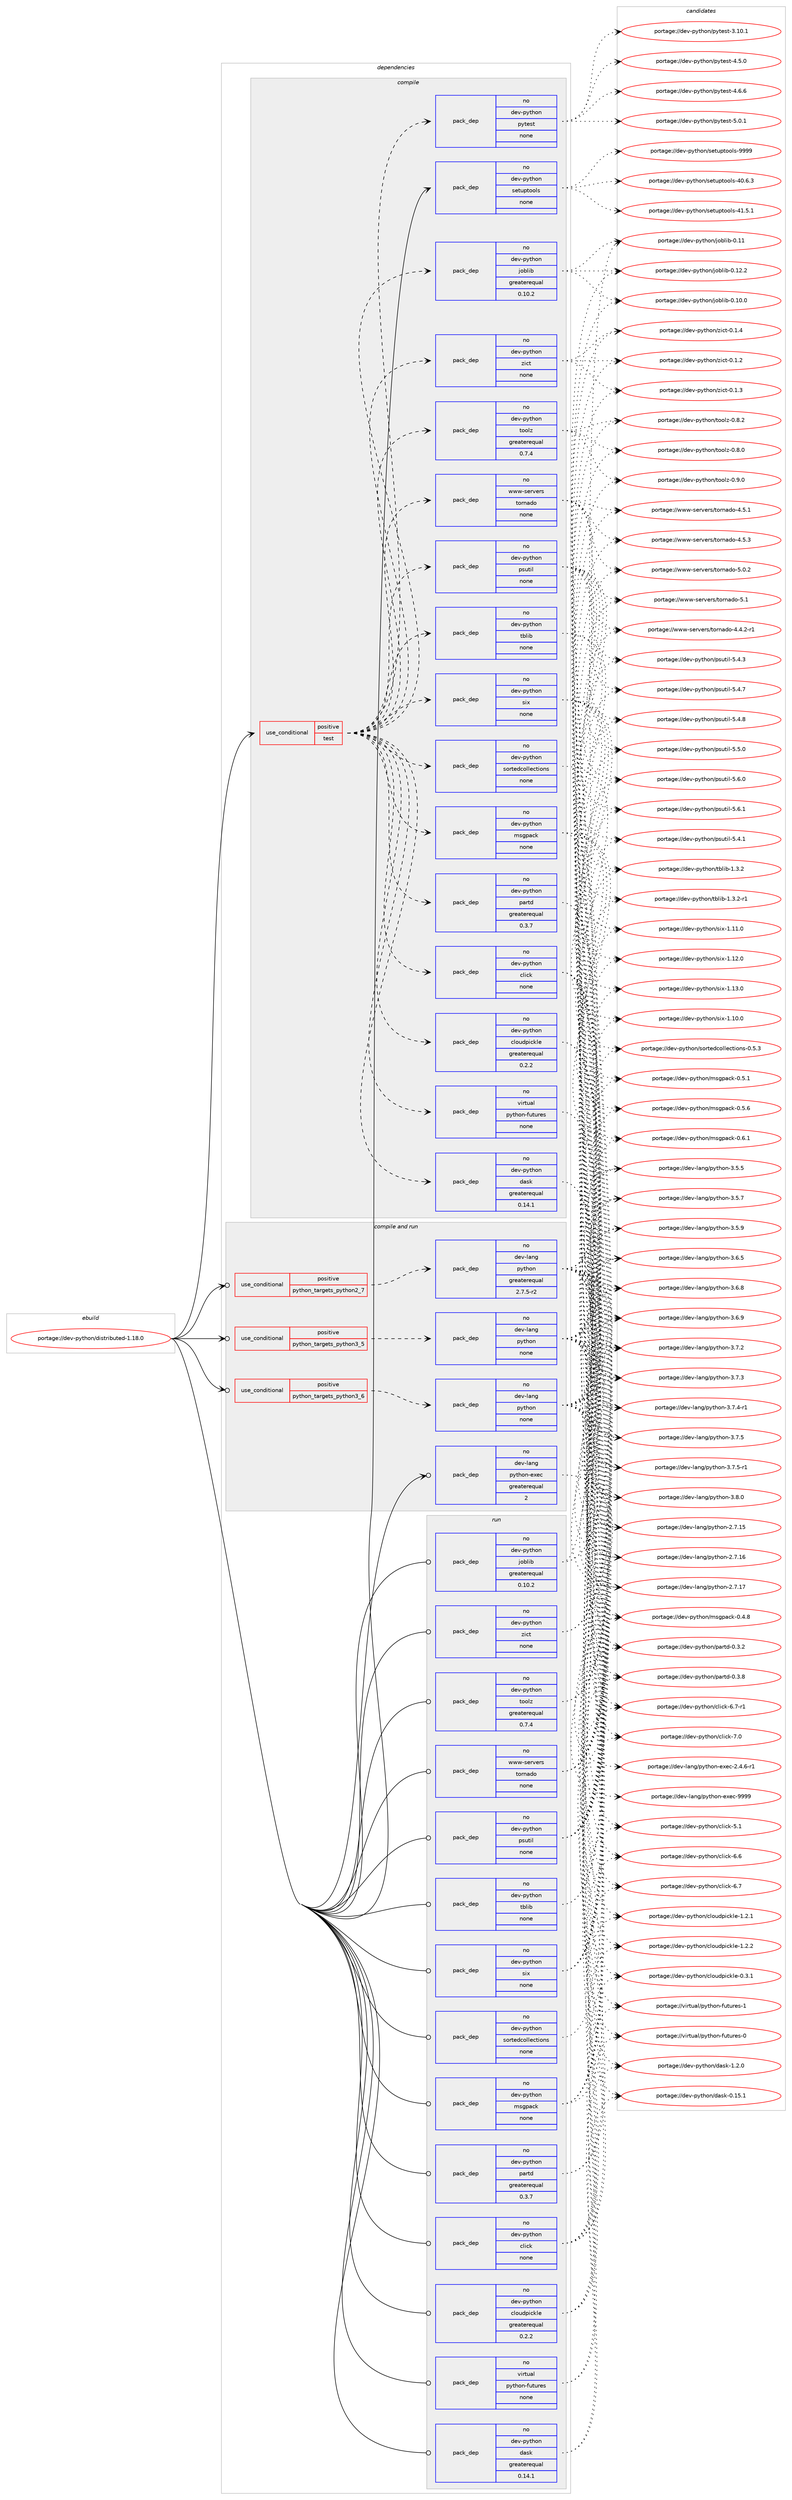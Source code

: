 digraph prolog {

# *************
# Graph options
# *************

newrank=true;
concentrate=true;
compound=true;
graph [rankdir=LR,fontname=Helvetica,fontsize=10,ranksep=1.5];#, ranksep=2.5, nodesep=0.2];
edge  [arrowhead=vee];
node  [fontname=Helvetica,fontsize=10];

# **********
# The ebuild
# **********

subgraph cluster_leftcol {
color=gray;
rank=same;
label=<<i>ebuild</i>>;
id [label="portage://dev-python/distributed-1.18.0", color=red, width=4, href="../dev-python/distributed-1.18.0.svg"];
}

# ****************
# The dependencies
# ****************

subgraph cluster_midcol {
color=gray;
label=<<i>dependencies</i>>;
subgraph cluster_compile {
fillcolor="#eeeeee";
style=filled;
label=<<i>compile</i>>;
subgraph cond27649 {
dependency136290 [label=<<TABLE BORDER="0" CELLBORDER="1" CELLSPACING="0" CELLPADDING="4"><TR><TD ROWSPAN="3" CELLPADDING="10">use_conditional</TD></TR><TR><TD>positive</TD></TR><TR><TD>test</TD></TR></TABLE>>, shape=none, color=red];
subgraph pack105326 {
dependency136291 [label=<<TABLE BORDER="0" CELLBORDER="1" CELLSPACING="0" CELLPADDING="4" WIDTH="220"><TR><TD ROWSPAN="6" CELLPADDING="30">pack_dep</TD></TR><TR><TD WIDTH="110">no</TD></TR><TR><TD>dev-python</TD></TR><TR><TD>click</TD></TR><TR><TD>none</TD></TR><TR><TD></TD></TR></TABLE>>, shape=none, color=blue];
}
dependency136290:e -> dependency136291:w [weight=20,style="dashed",arrowhead="vee"];
subgraph pack105327 {
dependency136292 [label=<<TABLE BORDER="0" CELLBORDER="1" CELLSPACING="0" CELLPADDING="4" WIDTH="220"><TR><TD ROWSPAN="6" CELLPADDING="30">pack_dep</TD></TR><TR><TD WIDTH="110">no</TD></TR><TR><TD>dev-python</TD></TR><TR><TD>cloudpickle</TD></TR><TR><TD>greaterequal</TD></TR><TR><TD>0.2.2</TD></TR></TABLE>>, shape=none, color=blue];
}
dependency136290:e -> dependency136292:w [weight=20,style="dashed",arrowhead="vee"];
subgraph pack105328 {
dependency136293 [label=<<TABLE BORDER="0" CELLBORDER="1" CELLSPACING="0" CELLPADDING="4" WIDTH="220"><TR><TD ROWSPAN="6" CELLPADDING="30">pack_dep</TD></TR><TR><TD WIDTH="110">no</TD></TR><TR><TD>dev-python</TD></TR><TR><TD>dask</TD></TR><TR><TD>greaterequal</TD></TR><TR><TD>0.14.1</TD></TR></TABLE>>, shape=none, color=blue];
}
dependency136290:e -> dependency136293:w [weight=20,style="dashed",arrowhead="vee"];
subgraph pack105329 {
dependency136294 [label=<<TABLE BORDER="0" CELLBORDER="1" CELLSPACING="0" CELLPADDING="4" WIDTH="220"><TR><TD ROWSPAN="6" CELLPADDING="30">pack_dep</TD></TR><TR><TD WIDTH="110">no</TD></TR><TR><TD>dev-python</TD></TR><TR><TD>joblib</TD></TR><TR><TD>greaterequal</TD></TR><TR><TD>0.10.2</TD></TR></TABLE>>, shape=none, color=blue];
}
dependency136290:e -> dependency136294:w [weight=20,style="dashed",arrowhead="vee"];
subgraph pack105330 {
dependency136295 [label=<<TABLE BORDER="0" CELLBORDER="1" CELLSPACING="0" CELLPADDING="4" WIDTH="220"><TR><TD ROWSPAN="6" CELLPADDING="30">pack_dep</TD></TR><TR><TD WIDTH="110">no</TD></TR><TR><TD>dev-python</TD></TR><TR><TD>msgpack</TD></TR><TR><TD>none</TD></TR><TR><TD></TD></TR></TABLE>>, shape=none, color=blue];
}
dependency136290:e -> dependency136295:w [weight=20,style="dashed",arrowhead="vee"];
subgraph pack105331 {
dependency136296 [label=<<TABLE BORDER="0" CELLBORDER="1" CELLSPACING="0" CELLPADDING="4" WIDTH="220"><TR><TD ROWSPAN="6" CELLPADDING="30">pack_dep</TD></TR><TR><TD WIDTH="110">no</TD></TR><TR><TD>dev-python</TD></TR><TR><TD>partd</TD></TR><TR><TD>greaterequal</TD></TR><TR><TD>0.3.7</TD></TR></TABLE>>, shape=none, color=blue];
}
dependency136290:e -> dependency136296:w [weight=20,style="dashed",arrowhead="vee"];
subgraph pack105332 {
dependency136297 [label=<<TABLE BORDER="0" CELLBORDER="1" CELLSPACING="0" CELLPADDING="4" WIDTH="220"><TR><TD ROWSPAN="6" CELLPADDING="30">pack_dep</TD></TR><TR><TD WIDTH="110">no</TD></TR><TR><TD>dev-python</TD></TR><TR><TD>psutil</TD></TR><TR><TD>none</TD></TR><TR><TD></TD></TR></TABLE>>, shape=none, color=blue];
}
dependency136290:e -> dependency136297:w [weight=20,style="dashed",arrowhead="vee"];
subgraph pack105333 {
dependency136298 [label=<<TABLE BORDER="0" CELLBORDER="1" CELLSPACING="0" CELLPADDING="4" WIDTH="220"><TR><TD ROWSPAN="6" CELLPADDING="30">pack_dep</TD></TR><TR><TD WIDTH="110">no</TD></TR><TR><TD>dev-python</TD></TR><TR><TD>six</TD></TR><TR><TD>none</TD></TR><TR><TD></TD></TR></TABLE>>, shape=none, color=blue];
}
dependency136290:e -> dependency136298:w [weight=20,style="dashed",arrowhead="vee"];
subgraph pack105334 {
dependency136299 [label=<<TABLE BORDER="0" CELLBORDER="1" CELLSPACING="0" CELLPADDING="4" WIDTH="220"><TR><TD ROWSPAN="6" CELLPADDING="30">pack_dep</TD></TR><TR><TD WIDTH="110">no</TD></TR><TR><TD>dev-python</TD></TR><TR><TD>sortedcollections</TD></TR><TR><TD>none</TD></TR><TR><TD></TD></TR></TABLE>>, shape=none, color=blue];
}
dependency136290:e -> dependency136299:w [weight=20,style="dashed",arrowhead="vee"];
subgraph pack105335 {
dependency136300 [label=<<TABLE BORDER="0" CELLBORDER="1" CELLSPACING="0" CELLPADDING="4" WIDTH="220"><TR><TD ROWSPAN="6" CELLPADDING="30">pack_dep</TD></TR><TR><TD WIDTH="110">no</TD></TR><TR><TD>dev-python</TD></TR><TR><TD>tblib</TD></TR><TR><TD>none</TD></TR><TR><TD></TD></TR></TABLE>>, shape=none, color=blue];
}
dependency136290:e -> dependency136300:w [weight=20,style="dashed",arrowhead="vee"];
subgraph pack105336 {
dependency136301 [label=<<TABLE BORDER="0" CELLBORDER="1" CELLSPACING="0" CELLPADDING="4" WIDTH="220"><TR><TD ROWSPAN="6" CELLPADDING="30">pack_dep</TD></TR><TR><TD WIDTH="110">no</TD></TR><TR><TD>dev-python</TD></TR><TR><TD>toolz</TD></TR><TR><TD>greaterequal</TD></TR><TR><TD>0.7.4</TD></TR></TABLE>>, shape=none, color=blue];
}
dependency136290:e -> dependency136301:w [weight=20,style="dashed",arrowhead="vee"];
subgraph pack105337 {
dependency136302 [label=<<TABLE BORDER="0" CELLBORDER="1" CELLSPACING="0" CELLPADDING="4" WIDTH="220"><TR><TD ROWSPAN="6" CELLPADDING="30">pack_dep</TD></TR><TR><TD WIDTH="110">no</TD></TR><TR><TD>dev-python</TD></TR><TR><TD>zict</TD></TR><TR><TD>none</TD></TR><TR><TD></TD></TR></TABLE>>, shape=none, color=blue];
}
dependency136290:e -> dependency136302:w [weight=20,style="dashed",arrowhead="vee"];
subgraph pack105338 {
dependency136303 [label=<<TABLE BORDER="0" CELLBORDER="1" CELLSPACING="0" CELLPADDING="4" WIDTH="220"><TR><TD ROWSPAN="6" CELLPADDING="30">pack_dep</TD></TR><TR><TD WIDTH="110">no</TD></TR><TR><TD>www-servers</TD></TR><TR><TD>tornado</TD></TR><TR><TD>none</TD></TR><TR><TD></TD></TR></TABLE>>, shape=none, color=blue];
}
dependency136290:e -> dependency136303:w [weight=20,style="dashed",arrowhead="vee"];
subgraph pack105339 {
dependency136304 [label=<<TABLE BORDER="0" CELLBORDER="1" CELLSPACING="0" CELLPADDING="4" WIDTH="220"><TR><TD ROWSPAN="6" CELLPADDING="30">pack_dep</TD></TR><TR><TD WIDTH="110">no</TD></TR><TR><TD>virtual</TD></TR><TR><TD>python-futures</TD></TR><TR><TD>none</TD></TR><TR><TD></TD></TR></TABLE>>, shape=none, color=blue];
}
dependency136290:e -> dependency136304:w [weight=20,style="dashed",arrowhead="vee"];
subgraph pack105340 {
dependency136305 [label=<<TABLE BORDER="0" CELLBORDER="1" CELLSPACING="0" CELLPADDING="4" WIDTH="220"><TR><TD ROWSPAN="6" CELLPADDING="30">pack_dep</TD></TR><TR><TD WIDTH="110">no</TD></TR><TR><TD>dev-python</TD></TR><TR><TD>pytest</TD></TR><TR><TD>none</TD></TR><TR><TD></TD></TR></TABLE>>, shape=none, color=blue];
}
dependency136290:e -> dependency136305:w [weight=20,style="dashed",arrowhead="vee"];
}
id:e -> dependency136290:w [weight=20,style="solid",arrowhead="vee"];
subgraph pack105341 {
dependency136306 [label=<<TABLE BORDER="0" CELLBORDER="1" CELLSPACING="0" CELLPADDING="4" WIDTH="220"><TR><TD ROWSPAN="6" CELLPADDING="30">pack_dep</TD></TR><TR><TD WIDTH="110">no</TD></TR><TR><TD>dev-python</TD></TR><TR><TD>setuptools</TD></TR><TR><TD>none</TD></TR><TR><TD></TD></TR></TABLE>>, shape=none, color=blue];
}
id:e -> dependency136306:w [weight=20,style="solid",arrowhead="vee"];
}
subgraph cluster_compileandrun {
fillcolor="#eeeeee";
style=filled;
label=<<i>compile and run</i>>;
subgraph cond27650 {
dependency136307 [label=<<TABLE BORDER="0" CELLBORDER="1" CELLSPACING="0" CELLPADDING="4"><TR><TD ROWSPAN="3" CELLPADDING="10">use_conditional</TD></TR><TR><TD>positive</TD></TR><TR><TD>python_targets_python2_7</TD></TR></TABLE>>, shape=none, color=red];
subgraph pack105342 {
dependency136308 [label=<<TABLE BORDER="0" CELLBORDER="1" CELLSPACING="0" CELLPADDING="4" WIDTH="220"><TR><TD ROWSPAN="6" CELLPADDING="30">pack_dep</TD></TR><TR><TD WIDTH="110">no</TD></TR><TR><TD>dev-lang</TD></TR><TR><TD>python</TD></TR><TR><TD>greaterequal</TD></TR><TR><TD>2.7.5-r2</TD></TR></TABLE>>, shape=none, color=blue];
}
dependency136307:e -> dependency136308:w [weight=20,style="dashed",arrowhead="vee"];
}
id:e -> dependency136307:w [weight=20,style="solid",arrowhead="odotvee"];
subgraph cond27651 {
dependency136309 [label=<<TABLE BORDER="0" CELLBORDER="1" CELLSPACING="0" CELLPADDING="4"><TR><TD ROWSPAN="3" CELLPADDING="10">use_conditional</TD></TR><TR><TD>positive</TD></TR><TR><TD>python_targets_python3_5</TD></TR></TABLE>>, shape=none, color=red];
subgraph pack105343 {
dependency136310 [label=<<TABLE BORDER="0" CELLBORDER="1" CELLSPACING="0" CELLPADDING="4" WIDTH="220"><TR><TD ROWSPAN="6" CELLPADDING="30">pack_dep</TD></TR><TR><TD WIDTH="110">no</TD></TR><TR><TD>dev-lang</TD></TR><TR><TD>python</TD></TR><TR><TD>none</TD></TR><TR><TD></TD></TR></TABLE>>, shape=none, color=blue];
}
dependency136309:e -> dependency136310:w [weight=20,style="dashed",arrowhead="vee"];
}
id:e -> dependency136309:w [weight=20,style="solid",arrowhead="odotvee"];
subgraph cond27652 {
dependency136311 [label=<<TABLE BORDER="0" CELLBORDER="1" CELLSPACING="0" CELLPADDING="4"><TR><TD ROWSPAN="3" CELLPADDING="10">use_conditional</TD></TR><TR><TD>positive</TD></TR><TR><TD>python_targets_python3_6</TD></TR></TABLE>>, shape=none, color=red];
subgraph pack105344 {
dependency136312 [label=<<TABLE BORDER="0" CELLBORDER="1" CELLSPACING="0" CELLPADDING="4" WIDTH="220"><TR><TD ROWSPAN="6" CELLPADDING="30">pack_dep</TD></TR><TR><TD WIDTH="110">no</TD></TR><TR><TD>dev-lang</TD></TR><TR><TD>python</TD></TR><TR><TD>none</TD></TR><TR><TD></TD></TR></TABLE>>, shape=none, color=blue];
}
dependency136311:e -> dependency136312:w [weight=20,style="dashed",arrowhead="vee"];
}
id:e -> dependency136311:w [weight=20,style="solid",arrowhead="odotvee"];
subgraph pack105345 {
dependency136313 [label=<<TABLE BORDER="0" CELLBORDER="1" CELLSPACING="0" CELLPADDING="4" WIDTH="220"><TR><TD ROWSPAN="6" CELLPADDING="30">pack_dep</TD></TR><TR><TD WIDTH="110">no</TD></TR><TR><TD>dev-lang</TD></TR><TR><TD>python-exec</TD></TR><TR><TD>greaterequal</TD></TR><TR><TD>2</TD></TR></TABLE>>, shape=none, color=blue];
}
id:e -> dependency136313:w [weight=20,style="solid",arrowhead="odotvee"];
}
subgraph cluster_run {
fillcolor="#eeeeee";
style=filled;
label=<<i>run</i>>;
subgraph pack105346 {
dependency136314 [label=<<TABLE BORDER="0" CELLBORDER="1" CELLSPACING="0" CELLPADDING="4" WIDTH="220"><TR><TD ROWSPAN="6" CELLPADDING="30">pack_dep</TD></TR><TR><TD WIDTH="110">no</TD></TR><TR><TD>dev-python</TD></TR><TR><TD>click</TD></TR><TR><TD>none</TD></TR><TR><TD></TD></TR></TABLE>>, shape=none, color=blue];
}
id:e -> dependency136314:w [weight=20,style="solid",arrowhead="odot"];
subgraph pack105347 {
dependency136315 [label=<<TABLE BORDER="0" CELLBORDER="1" CELLSPACING="0" CELLPADDING="4" WIDTH="220"><TR><TD ROWSPAN="6" CELLPADDING="30">pack_dep</TD></TR><TR><TD WIDTH="110">no</TD></TR><TR><TD>dev-python</TD></TR><TR><TD>cloudpickle</TD></TR><TR><TD>greaterequal</TD></TR><TR><TD>0.2.2</TD></TR></TABLE>>, shape=none, color=blue];
}
id:e -> dependency136315:w [weight=20,style="solid",arrowhead="odot"];
subgraph pack105348 {
dependency136316 [label=<<TABLE BORDER="0" CELLBORDER="1" CELLSPACING="0" CELLPADDING="4" WIDTH="220"><TR><TD ROWSPAN="6" CELLPADDING="30">pack_dep</TD></TR><TR><TD WIDTH="110">no</TD></TR><TR><TD>dev-python</TD></TR><TR><TD>dask</TD></TR><TR><TD>greaterequal</TD></TR><TR><TD>0.14.1</TD></TR></TABLE>>, shape=none, color=blue];
}
id:e -> dependency136316:w [weight=20,style="solid",arrowhead="odot"];
subgraph pack105349 {
dependency136317 [label=<<TABLE BORDER="0" CELLBORDER="1" CELLSPACING="0" CELLPADDING="4" WIDTH="220"><TR><TD ROWSPAN="6" CELLPADDING="30">pack_dep</TD></TR><TR><TD WIDTH="110">no</TD></TR><TR><TD>dev-python</TD></TR><TR><TD>joblib</TD></TR><TR><TD>greaterequal</TD></TR><TR><TD>0.10.2</TD></TR></TABLE>>, shape=none, color=blue];
}
id:e -> dependency136317:w [weight=20,style="solid",arrowhead="odot"];
subgraph pack105350 {
dependency136318 [label=<<TABLE BORDER="0" CELLBORDER="1" CELLSPACING="0" CELLPADDING="4" WIDTH="220"><TR><TD ROWSPAN="6" CELLPADDING="30">pack_dep</TD></TR><TR><TD WIDTH="110">no</TD></TR><TR><TD>dev-python</TD></TR><TR><TD>msgpack</TD></TR><TR><TD>none</TD></TR><TR><TD></TD></TR></TABLE>>, shape=none, color=blue];
}
id:e -> dependency136318:w [weight=20,style="solid",arrowhead="odot"];
subgraph pack105351 {
dependency136319 [label=<<TABLE BORDER="0" CELLBORDER="1" CELLSPACING="0" CELLPADDING="4" WIDTH="220"><TR><TD ROWSPAN="6" CELLPADDING="30">pack_dep</TD></TR><TR><TD WIDTH="110">no</TD></TR><TR><TD>dev-python</TD></TR><TR><TD>partd</TD></TR><TR><TD>greaterequal</TD></TR><TR><TD>0.3.7</TD></TR></TABLE>>, shape=none, color=blue];
}
id:e -> dependency136319:w [weight=20,style="solid",arrowhead="odot"];
subgraph pack105352 {
dependency136320 [label=<<TABLE BORDER="0" CELLBORDER="1" CELLSPACING="0" CELLPADDING="4" WIDTH="220"><TR><TD ROWSPAN="6" CELLPADDING="30">pack_dep</TD></TR><TR><TD WIDTH="110">no</TD></TR><TR><TD>dev-python</TD></TR><TR><TD>psutil</TD></TR><TR><TD>none</TD></TR><TR><TD></TD></TR></TABLE>>, shape=none, color=blue];
}
id:e -> dependency136320:w [weight=20,style="solid",arrowhead="odot"];
subgraph pack105353 {
dependency136321 [label=<<TABLE BORDER="0" CELLBORDER="1" CELLSPACING="0" CELLPADDING="4" WIDTH="220"><TR><TD ROWSPAN="6" CELLPADDING="30">pack_dep</TD></TR><TR><TD WIDTH="110">no</TD></TR><TR><TD>dev-python</TD></TR><TR><TD>six</TD></TR><TR><TD>none</TD></TR><TR><TD></TD></TR></TABLE>>, shape=none, color=blue];
}
id:e -> dependency136321:w [weight=20,style="solid",arrowhead="odot"];
subgraph pack105354 {
dependency136322 [label=<<TABLE BORDER="0" CELLBORDER="1" CELLSPACING="0" CELLPADDING="4" WIDTH="220"><TR><TD ROWSPAN="6" CELLPADDING="30">pack_dep</TD></TR><TR><TD WIDTH="110">no</TD></TR><TR><TD>dev-python</TD></TR><TR><TD>sortedcollections</TD></TR><TR><TD>none</TD></TR><TR><TD></TD></TR></TABLE>>, shape=none, color=blue];
}
id:e -> dependency136322:w [weight=20,style="solid",arrowhead="odot"];
subgraph pack105355 {
dependency136323 [label=<<TABLE BORDER="0" CELLBORDER="1" CELLSPACING="0" CELLPADDING="4" WIDTH="220"><TR><TD ROWSPAN="6" CELLPADDING="30">pack_dep</TD></TR><TR><TD WIDTH="110">no</TD></TR><TR><TD>dev-python</TD></TR><TR><TD>tblib</TD></TR><TR><TD>none</TD></TR><TR><TD></TD></TR></TABLE>>, shape=none, color=blue];
}
id:e -> dependency136323:w [weight=20,style="solid",arrowhead="odot"];
subgraph pack105356 {
dependency136324 [label=<<TABLE BORDER="0" CELLBORDER="1" CELLSPACING="0" CELLPADDING="4" WIDTH="220"><TR><TD ROWSPAN="6" CELLPADDING="30">pack_dep</TD></TR><TR><TD WIDTH="110">no</TD></TR><TR><TD>dev-python</TD></TR><TR><TD>toolz</TD></TR><TR><TD>greaterequal</TD></TR><TR><TD>0.7.4</TD></TR></TABLE>>, shape=none, color=blue];
}
id:e -> dependency136324:w [weight=20,style="solid",arrowhead="odot"];
subgraph pack105357 {
dependency136325 [label=<<TABLE BORDER="0" CELLBORDER="1" CELLSPACING="0" CELLPADDING="4" WIDTH="220"><TR><TD ROWSPAN="6" CELLPADDING="30">pack_dep</TD></TR><TR><TD WIDTH="110">no</TD></TR><TR><TD>dev-python</TD></TR><TR><TD>zict</TD></TR><TR><TD>none</TD></TR><TR><TD></TD></TR></TABLE>>, shape=none, color=blue];
}
id:e -> dependency136325:w [weight=20,style="solid",arrowhead="odot"];
subgraph pack105358 {
dependency136326 [label=<<TABLE BORDER="0" CELLBORDER="1" CELLSPACING="0" CELLPADDING="4" WIDTH="220"><TR><TD ROWSPAN="6" CELLPADDING="30">pack_dep</TD></TR><TR><TD WIDTH="110">no</TD></TR><TR><TD>virtual</TD></TR><TR><TD>python-futures</TD></TR><TR><TD>none</TD></TR><TR><TD></TD></TR></TABLE>>, shape=none, color=blue];
}
id:e -> dependency136326:w [weight=20,style="solid",arrowhead="odot"];
subgraph pack105359 {
dependency136327 [label=<<TABLE BORDER="0" CELLBORDER="1" CELLSPACING="0" CELLPADDING="4" WIDTH="220"><TR><TD ROWSPAN="6" CELLPADDING="30">pack_dep</TD></TR><TR><TD WIDTH="110">no</TD></TR><TR><TD>www-servers</TD></TR><TR><TD>tornado</TD></TR><TR><TD>none</TD></TR><TR><TD></TD></TR></TABLE>>, shape=none, color=blue];
}
id:e -> dependency136327:w [weight=20,style="solid",arrowhead="odot"];
}
}

# **************
# The candidates
# **************

subgraph cluster_choices {
rank=same;
color=gray;
label=<<i>candidates</i>>;

subgraph choice105326 {
color=black;
nodesep=1;
choiceportage1001011184511212111610411111047991081059910745534649 [label="portage://dev-python/click-5.1", color=red, width=4,href="../dev-python/click-5.1.svg"];
choiceportage1001011184511212111610411111047991081059910745544654 [label="portage://dev-python/click-6.6", color=red, width=4,href="../dev-python/click-6.6.svg"];
choiceportage1001011184511212111610411111047991081059910745544655 [label="portage://dev-python/click-6.7", color=red, width=4,href="../dev-python/click-6.7.svg"];
choiceportage10010111845112121116104111110479910810599107455446554511449 [label="portage://dev-python/click-6.7-r1", color=red, width=4,href="../dev-python/click-6.7-r1.svg"];
choiceportage1001011184511212111610411111047991081059910745554648 [label="portage://dev-python/click-7.0", color=red, width=4,href="../dev-python/click-7.0.svg"];
dependency136291:e -> choiceportage1001011184511212111610411111047991081059910745534649:w [style=dotted,weight="100"];
dependency136291:e -> choiceportage1001011184511212111610411111047991081059910745544654:w [style=dotted,weight="100"];
dependency136291:e -> choiceportage1001011184511212111610411111047991081059910745544655:w [style=dotted,weight="100"];
dependency136291:e -> choiceportage10010111845112121116104111110479910810599107455446554511449:w [style=dotted,weight="100"];
dependency136291:e -> choiceportage1001011184511212111610411111047991081059910745554648:w [style=dotted,weight="100"];
}
subgraph choice105327 {
color=black;
nodesep=1;
choiceportage10010111845112121116104111110479910811111710011210599107108101454846514649 [label="portage://dev-python/cloudpickle-0.3.1", color=red, width=4,href="../dev-python/cloudpickle-0.3.1.svg"];
choiceportage10010111845112121116104111110479910811111710011210599107108101454946504649 [label="portage://dev-python/cloudpickle-1.2.1", color=red, width=4,href="../dev-python/cloudpickle-1.2.1.svg"];
choiceportage10010111845112121116104111110479910811111710011210599107108101454946504650 [label="portage://dev-python/cloudpickle-1.2.2", color=red, width=4,href="../dev-python/cloudpickle-1.2.2.svg"];
dependency136292:e -> choiceportage10010111845112121116104111110479910811111710011210599107108101454846514649:w [style=dotted,weight="100"];
dependency136292:e -> choiceportage10010111845112121116104111110479910811111710011210599107108101454946504649:w [style=dotted,weight="100"];
dependency136292:e -> choiceportage10010111845112121116104111110479910811111710011210599107108101454946504650:w [style=dotted,weight="100"];
}
subgraph choice105328 {
color=black;
nodesep=1;
choiceportage10010111845112121116104111110471009711510745484649534649 [label="portage://dev-python/dask-0.15.1", color=red, width=4,href="../dev-python/dask-0.15.1.svg"];
choiceportage100101118451121211161041111104710097115107454946504648 [label="portage://dev-python/dask-1.2.0", color=red, width=4,href="../dev-python/dask-1.2.0.svg"];
dependency136293:e -> choiceportage10010111845112121116104111110471009711510745484649534649:w [style=dotted,weight="100"];
dependency136293:e -> choiceportage100101118451121211161041111104710097115107454946504648:w [style=dotted,weight="100"];
}
subgraph choice105329 {
color=black;
nodesep=1;
choiceportage1001011184511212111610411111047106111981081059845484649484648 [label="portage://dev-python/joblib-0.10.0", color=red, width=4,href="../dev-python/joblib-0.10.0.svg"];
choiceportage100101118451121211161041111104710611198108105984548464949 [label="portage://dev-python/joblib-0.11", color=red, width=4,href="../dev-python/joblib-0.11.svg"];
choiceportage1001011184511212111610411111047106111981081059845484649504650 [label="portage://dev-python/joblib-0.12.2", color=red, width=4,href="../dev-python/joblib-0.12.2.svg"];
dependency136294:e -> choiceportage1001011184511212111610411111047106111981081059845484649484648:w [style=dotted,weight="100"];
dependency136294:e -> choiceportage100101118451121211161041111104710611198108105984548464949:w [style=dotted,weight="100"];
dependency136294:e -> choiceportage1001011184511212111610411111047106111981081059845484649504650:w [style=dotted,weight="100"];
}
subgraph choice105330 {
color=black;
nodesep=1;
choiceportage10010111845112121116104111110471091151031129799107454846524656 [label="portage://dev-python/msgpack-0.4.8", color=red, width=4,href="../dev-python/msgpack-0.4.8.svg"];
choiceportage10010111845112121116104111110471091151031129799107454846534649 [label="portage://dev-python/msgpack-0.5.1", color=red, width=4,href="../dev-python/msgpack-0.5.1.svg"];
choiceportage10010111845112121116104111110471091151031129799107454846534654 [label="portage://dev-python/msgpack-0.5.6", color=red, width=4,href="../dev-python/msgpack-0.5.6.svg"];
choiceportage10010111845112121116104111110471091151031129799107454846544649 [label="portage://dev-python/msgpack-0.6.1", color=red, width=4,href="../dev-python/msgpack-0.6.1.svg"];
dependency136295:e -> choiceportage10010111845112121116104111110471091151031129799107454846524656:w [style=dotted,weight="100"];
dependency136295:e -> choiceportage10010111845112121116104111110471091151031129799107454846534649:w [style=dotted,weight="100"];
dependency136295:e -> choiceportage10010111845112121116104111110471091151031129799107454846534654:w [style=dotted,weight="100"];
dependency136295:e -> choiceportage10010111845112121116104111110471091151031129799107454846544649:w [style=dotted,weight="100"];
}
subgraph choice105331 {
color=black;
nodesep=1;
choiceportage100101118451121211161041111104711297114116100454846514650 [label="portage://dev-python/partd-0.3.2", color=red, width=4,href="../dev-python/partd-0.3.2.svg"];
choiceportage100101118451121211161041111104711297114116100454846514656 [label="portage://dev-python/partd-0.3.8", color=red, width=4,href="../dev-python/partd-0.3.8.svg"];
dependency136296:e -> choiceportage100101118451121211161041111104711297114116100454846514650:w [style=dotted,weight="100"];
dependency136296:e -> choiceportage100101118451121211161041111104711297114116100454846514656:w [style=dotted,weight="100"];
}
subgraph choice105332 {
color=black;
nodesep=1;
choiceportage1001011184511212111610411111047112115117116105108455346524649 [label="portage://dev-python/psutil-5.4.1", color=red, width=4,href="../dev-python/psutil-5.4.1.svg"];
choiceportage1001011184511212111610411111047112115117116105108455346524651 [label="portage://dev-python/psutil-5.4.3", color=red, width=4,href="../dev-python/psutil-5.4.3.svg"];
choiceportage1001011184511212111610411111047112115117116105108455346524655 [label="portage://dev-python/psutil-5.4.7", color=red, width=4,href="../dev-python/psutil-5.4.7.svg"];
choiceportage1001011184511212111610411111047112115117116105108455346524656 [label="portage://dev-python/psutil-5.4.8", color=red, width=4,href="../dev-python/psutil-5.4.8.svg"];
choiceportage1001011184511212111610411111047112115117116105108455346534648 [label="portage://dev-python/psutil-5.5.0", color=red, width=4,href="../dev-python/psutil-5.5.0.svg"];
choiceportage1001011184511212111610411111047112115117116105108455346544648 [label="portage://dev-python/psutil-5.6.0", color=red, width=4,href="../dev-python/psutil-5.6.0.svg"];
choiceportage1001011184511212111610411111047112115117116105108455346544649 [label="portage://dev-python/psutil-5.6.1", color=red, width=4,href="../dev-python/psutil-5.6.1.svg"];
dependency136297:e -> choiceportage1001011184511212111610411111047112115117116105108455346524649:w [style=dotted,weight="100"];
dependency136297:e -> choiceportage1001011184511212111610411111047112115117116105108455346524651:w [style=dotted,weight="100"];
dependency136297:e -> choiceportage1001011184511212111610411111047112115117116105108455346524655:w [style=dotted,weight="100"];
dependency136297:e -> choiceportage1001011184511212111610411111047112115117116105108455346524656:w [style=dotted,weight="100"];
dependency136297:e -> choiceportage1001011184511212111610411111047112115117116105108455346534648:w [style=dotted,weight="100"];
dependency136297:e -> choiceportage1001011184511212111610411111047112115117116105108455346544648:w [style=dotted,weight="100"];
dependency136297:e -> choiceportage1001011184511212111610411111047112115117116105108455346544649:w [style=dotted,weight="100"];
}
subgraph choice105333 {
color=black;
nodesep=1;
choiceportage100101118451121211161041111104711510512045494649484648 [label="portage://dev-python/six-1.10.0", color=red, width=4,href="../dev-python/six-1.10.0.svg"];
choiceportage100101118451121211161041111104711510512045494649494648 [label="portage://dev-python/six-1.11.0", color=red, width=4,href="../dev-python/six-1.11.0.svg"];
choiceportage100101118451121211161041111104711510512045494649504648 [label="portage://dev-python/six-1.12.0", color=red, width=4,href="../dev-python/six-1.12.0.svg"];
choiceportage100101118451121211161041111104711510512045494649514648 [label="portage://dev-python/six-1.13.0", color=red, width=4,href="../dev-python/six-1.13.0.svg"];
dependency136298:e -> choiceportage100101118451121211161041111104711510512045494649484648:w [style=dotted,weight="100"];
dependency136298:e -> choiceportage100101118451121211161041111104711510512045494649494648:w [style=dotted,weight="100"];
dependency136298:e -> choiceportage100101118451121211161041111104711510512045494649504648:w [style=dotted,weight="100"];
dependency136298:e -> choiceportage100101118451121211161041111104711510512045494649514648:w [style=dotted,weight="100"];
}
subgraph choice105334 {
color=black;
nodesep=1;
choiceportage10010111845112121116104111110471151111141161011009911110810810199116105111110115454846534651 [label="portage://dev-python/sortedcollections-0.5.3", color=red, width=4,href="../dev-python/sortedcollections-0.5.3.svg"];
dependency136299:e -> choiceportage10010111845112121116104111110471151111141161011009911110810810199116105111110115454846534651:w [style=dotted,weight="100"];
}
subgraph choice105335 {
color=black;
nodesep=1;
choiceportage10010111845112121116104111110471169810810598454946514650 [label="portage://dev-python/tblib-1.3.2", color=red, width=4,href="../dev-python/tblib-1.3.2.svg"];
choiceportage100101118451121211161041111104711698108105984549465146504511449 [label="portage://dev-python/tblib-1.3.2-r1", color=red, width=4,href="../dev-python/tblib-1.3.2-r1.svg"];
dependency136300:e -> choiceportage10010111845112121116104111110471169810810598454946514650:w [style=dotted,weight="100"];
dependency136300:e -> choiceportage100101118451121211161041111104711698108105984549465146504511449:w [style=dotted,weight="100"];
}
subgraph choice105336 {
color=black;
nodesep=1;
choiceportage1001011184511212111610411111047116111111108122454846564648 [label="portage://dev-python/toolz-0.8.0", color=red, width=4,href="../dev-python/toolz-0.8.0.svg"];
choiceportage1001011184511212111610411111047116111111108122454846564650 [label="portage://dev-python/toolz-0.8.2", color=red, width=4,href="../dev-python/toolz-0.8.2.svg"];
choiceportage1001011184511212111610411111047116111111108122454846574648 [label="portage://dev-python/toolz-0.9.0", color=red, width=4,href="../dev-python/toolz-0.9.0.svg"];
dependency136301:e -> choiceportage1001011184511212111610411111047116111111108122454846564648:w [style=dotted,weight="100"];
dependency136301:e -> choiceportage1001011184511212111610411111047116111111108122454846564650:w [style=dotted,weight="100"];
dependency136301:e -> choiceportage1001011184511212111610411111047116111111108122454846574648:w [style=dotted,weight="100"];
}
subgraph choice105337 {
color=black;
nodesep=1;
choiceportage100101118451121211161041111104712210599116454846494650 [label="portage://dev-python/zict-0.1.2", color=red, width=4,href="../dev-python/zict-0.1.2.svg"];
choiceportage100101118451121211161041111104712210599116454846494651 [label="portage://dev-python/zict-0.1.3", color=red, width=4,href="../dev-python/zict-0.1.3.svg"];
choiceportage100101118451121211161041111104712210599116454846494652 [label="portage://dev-python/zict-0.1.4", color=red, width=4,href="../dev-python/zict-0.1.4.svg"];
dependency136302:e -> choiceportage100101118451121211161041111104712210599116454846494650:w [style=dotted,weight="100"];
dependency136302:e -> choiceportage100101118451121211161041111104712210599116454846494651:w [style=dotted,weight="100"];
dependency136302:e -> choiceportage100101118451121211161041111104712210599116454846494652:w [style=dotted,weight="100"];
}
subgraph choice105338 {
color=black;
nodesep=1;
choiceportage1191191194511510111411810111411547116111114110971001114552465246504511449 [label="portage://www-servers/tornado-4.4.2-r1", color=red, width=4,href="../www-servers/tornado-4.4.2-r1.svg"];
choiceportage119119119451151011141181011141154711611111411097100111455246534649 [label="portage://www-servers/tornado-4.5.1", color=red, width=4,href="../www-servers/tornado-4.5.1.svg"];
choiceportage119119119451151011141181011141154711611111411097100111455246534651 [label="portage://www-servers/tornado-4.5.3", color=red, width=4,href="../www-servers/tornado-4.5.3.svg"];
choiceportage119119119451151011141181011141154711611111411097100111455346484650 [label="portage://www-servers/tornado-5.0.2", color=red, width=4,href="../www-servers/tornado-5.0.2.svg"];
choiceportage11911911945115101114118101114115471161111141109710011145534649 [label="portage://www-servers/tornado-5.1", color=red, width=4,href="../www-servers/tornado-5.1.svg"];
dependency136303:e -> choiceportage1191191194511510111411810111411547116111114110971001114552465246504511449:w [style=dotted,weight="100"];
dependency136303:e -> choiceportage119119119451151011141181011141154711611111411097100111455246534649:w [style=dotted,weight="100"];
dependency136303:e -> choiceportage119119119451151011141181011141154711611111411097100111455246534651:w [style=dotted,weight="100"];
dependency136303:e -> choiceportage119119119451151011141181011141154711611111411097100111455346484650:w [style=dotted,weight="100"];
dependency136303:e -> choiceportage11911911945115101114118101114115471161111141109710011145534649:w [style=dotted,weight="100"];
}
subgraph choice105339 {
color=black;
nodesep=1;
choiceportage1181051141161179710847112121116104111110451021171161171141011154548 [label="portage://virtual/python-futures-0", color=red, width=4,href="../virtual/python-futures-0.svg"];
choiceportage1181051141161179710847112121116104111110451021171161171141011154549 [label="portage://virtual/python-futures-1", color=red, width=4,href="../virtual/python-futures-1.svg"];
dependency136304:e -> choiceportage1181051141161179710847112121116104111110451021171161171141011154548:w [style=dotted,weight="100"];
dependency136304:e -> choiceportage1181051141161179710847112121116104111110451021171161171141011154549:w [style=dotted,weight="100"];
}
subgraph choice105340 {
color=black;
nodesep=1;
choiceportage100101118451121211161041111104711212111610111511645514649484649 [label="portage://dev-python/pytest-3.10.1", color=red, width=4,href="../dev-python/pytest-3.10.1.svg"];
choiceportage1001011184511212111610411111047112121116101115116455246534648 [label="portage://dev-python/pytest-4.5.0", color=red, width=4,href="../dev-python/pytest-4.5.0.svg"];
choiceportage1001011184511212111610411111047112121116101115116455246544654 [label="portage://dev-python/pytest-4.6.6", color=red, width=4,href="../dev-python/pytest-4.6.6.svg"];
choiceportage1001011184511212111610411111047112121116101115116455346484649 [label="portage://dev-python/pytest-5.0.1", color=red, width=4,href="../dev-python/pytest-5.0.1.svg"];
dependency136305:e -> choiceportage100101118451121211161041111104711212111610111511645514649484649:w [style=dotted,weight="100"];
dependency136305:e -> choiceportage1001011184511212111610411111047112121116101115116455246534648:w [style=dotted,weight="100"];
dependency136305:e -> choiceportage1001011184511212111610411111047112121116101115116455246544654:w [style=dotted,weight="100"];
dependency136305:e -> choiceportage1001011184511212111610411111047112121116101115116455346484649:w [style=dotted,weight="100"];
}
subgraph choice105341 {
color=black;
nodesep=1;
choiceportage100101118451121211161041111104711510111611711211611111110811545524846544651 [label="portage://dev-python/setuptools-40.6.3", color=red, width=4,href="../dev-python/setuptools-40.6.3.svg"];
choiceportage100101118451121211161041111104711510111611711211611111110811545524946534649 [label="portage://dev-python/setuptools-41.5.1", color=red, width=4,href="../dev-python/setuptools-41.5.1.svg"];
choiceportage10010111845112121116104111110471151011161171121161111111081154557575757 [label="portage://dev-python/setuptools-9999", color=red, width=4,href="../dev-python/setuptools-9999.svg"];
dependency136306:e -> choiceportage100101118451121211161041111104711510111611711211611111110811545524846544651:w [style=dotted,weight="100"];
dependency136306:e -> choiceportage100101118451121211161041111104711510111611711211611111110811545524946534649:w [style=dotted,weight="100"];
dependency136306:e -> choiceportage10010111845112121116104111110471151011161171121161111111081154557575757:w [style=dotted,weight="100"];
}
subgraph choice105342 {
color=black;
nodesep=1;
choiceportage10010111845108971101034711212111610411111045504655464953 [label="portage://dev-lang/python-2.7.15", color=red, width=4,href="../dev-lang/python-2.7.15.svg"];
choiceportage10010111845108971101034711212111610411111045504655464954 [label="portage://dev-lang/python-2.7.16", color=red, width=4,href="../dev-lang/python-2.7.16.svg"];
choiceportage10010111845108971101034711212111610411111045504655464955 [label="portage://dev-lang/python-2.7.17", color=red, width=4,href="../dev-lang/python-2.7.17.svg"];
choiceportage100101118451089711010347112121116104111110455146534653 [label="portage://dev-lang/python-3.5.5", color=red, width=4,href="../dev-lang/python-3.5.5.svg"];
choiceportage100101118451089711010347112121116104111110455146534655 [label="portage://dev-lang/python-3.5.7", color=red, width=4,href="../dev-lang/python-3.5.7.svg"];
choiceportage100101118451089711010347112121116104111110455146534657 [label="portage://dev-lang/python-3.5.9", color=red, width=4,href="../dev-lang/python-3.5.9.svg"];
choiceportage100101118451089711010347112121116104111110455146544653 [label="portage://dev-lang/python-3.6.5", color=red, width=4,href="../dev-lang/python-3.6.5.svg"];
choiceportage100101118451089711010347112121116104111110455146544656 [label="portage://dev-lang/python-3.6.8", color=red, width=4,href="../dev-lang/python-3.6.8.svg"];
choiceportage100101118451089711010347112121116104111110455146544657 [label="portage://dev-lang/python-3.6.9", color=red, width=4,href="../dev-lang/python-3.6.9.svg"];
choiceportage100101118451089711010347112121116104111110455146554650 [label="portage://dev-lang/python-3.7.2", color=red, width=4,href="../dev-lang/python-3.7.2.svg"];
choiceportage100101118451089711010347112121116104111110455146554651 [label="portage://dev-lang/python-3.7.3", color=red, width=4,href="../dev-lang/python-3.7.3.svg"];
choiceportage1001011184510897110103471121211161041111104551465546524511449 [label="portage://dev-lang/python-3.7.4-r1", color=red, width=4,href="../dev-lang/python-3.7.4-r1.svg"];
choiceportage100101118451089711010347112121116104111110455146554653 [label="portage://dev-lang/python-3.7.5", color=red, width=4,href="../dev-lang/python-3.7.5.svg"];
choiceportage1001011184510897110103471121211161041111104551465546534511449 [label="portage://dev-lang/python-3.7.5-r1", color=red, width=4,href="../dev-lang/python-3.7.5-r1.svg"];
choiceportage100101118451089711010347112121116104111110455146564648 [label="portage://dev-lang/python-3.8.0", color=red, width=4,href="../dev-lang/python-3.8.0.svg"];
dependency136308:e -> choiceportage10010111845108971101034711212111610411111045504655464953:w [style=dotted,weight="100"];
dependency136308:e -> choiceportage10010111845108971101034711212111610411111045504655464954:w [style=dotted,weight="100"];
dependency136308:e -> choiceportage10010111845108971101034711212111610411111045504655464955:w [style=dotted,weight="100"];
dependency136308:e -> choiceportage100101118451089711010347112121116104111110455146534653:w [style=dotted,weight="100"];
dependency136308:e -> choiceportage100101118451089711010347112121116104111110455146534655:w [style=dotted,weight="100"];
dependency136308:e -> choiceportage100101118451089711010347112121116104111110455146534657:w [style=dotted,weight="100"];
dependency136308:e -> choiceportage100101118451089711010347112121116104111110455146544653:w [style=dotted,weight="100"];
dependency136308:e -> choiceportage100101118451089711010347112121116104111110455146544656:w [style=dotted,weight="100"];
dependency136308:e -> choiceportage100101118451089711010347112121116104111110455146544657:w [style=dotted,weight="100"];
dependency136308:e -> choiceportage100101118451089711010347112121116104111110455146554650:w [style=dotted,weight="100"];
dependency136308:e -> choiceportage100101118451089711010347112121116104111110455146554651:w [style=dotted,weight="100"];
dependency136308:e -> choiceportage1001011184510897110103471121211161041111104551465546524511449:w [style=dotted,weight="100"];
dependency136308:e -> choiceportage100101118451089711010347112121116104111110455146554653:w [style=dotted,weight="100"];
dependency136308:e -> choiceportage1001011184510897110103471121211161041111104551465546534511449:w [style=dotted,weight="100"];
dependency136308:e -> choiceportage100101118451089711010347112121116104111110455146564648:w [style=dotted,weight="100"];
}
subgraph choice105343 {
color=black;
nodesep=1;
choiceportage10010111845108971101034711212111610411111045504655464953 [label="portage://dev-lang/python-2.7.15", color=red, width=4,href="../dev-lang/python-2.7.15.svg"];
choiceportage10010111845108971101034711212111610411111045504655464954 [label="portage://dev-lang/python-2.7.16", color=red, width=4,href="../dev-lang/python-2.7.16.svg"];
choiceportage10010111845108971101034711212111610411111045504655464955 [label="portage://dev-lang/python-2.7.17", color=red, width=4,href="../dev-lang/python-2.7.17.svg"];
choiceportage100101118451089711010347112121116104111110455146534653 [label="portage://dev-lang/python-3.5.5", color=red, width=4,href="../dev-lang/python-3.5.5.svg"];
choiceportage100101118451089711010347112121116104111110455146534655 [label="portage://dev-lang/python-3.5.7", color=red, width=4,href="../dev-lang/python-3.5.7.svg"];
choiceportage100101118451089711010347112121116104111110455146534657 [label="portage://dev-lang/python-3.5.9", color=red, width=4,href="../dev-lang/python-3.5.9.svg"];
choiceportage100101118451089711010347112121116104111110455146544653 [label="portage://dev-lang/python-3.6.5", color=red, width=4,href="../dev-lang/python-3.6.5.svg"];
choiceportage100101118451089711010347112121116104111110455146544656 [label="portage://dev-lang/python-3.6.8", color=red, width=4,href="../dev-lang/python-3.6.8.svg"];
choiceportage100101118451089711010347112121116104111110455146544657 [label="portage://dev-lang/python-3.6.9", color=red, width=4,href="../dev-lang/python-3.6.9.svg"];
choiceportage100101118451089711010347112121116104111110455146554650 [label="portage://dev-lang/python-3.7.2", color=red, width=4,href="../dev-lang/python-3.7.2.svg"];
choiceportage100101118451089711010347112121116104111110455146554651 [label="portage://dev-lang/python-3.7.3", color=red, width=4,href="../dev-lang/python-3.7.3.svg"];
choiceportage1001011184510897110103471121211161041111104551465546524511449 [label="portage://dev-lang/python-3.7.4-r1", color=red, width=4,href="../dev-lang/python-3.7.4-r1.svg"];
choiceportage100101118451089711010347112121116104111110455146554653 [label="portage://dev-lang/python-3.7.5", color=red, width=4,href="../dev-lang/python-3.7.5.svg"];
choiceportage1001011184510897110103471121211161041111104551465546534511449 [label="portage://dev-lang/python-3.7.5-r1", color=red, width=4,href="../dev-lang/python-3.7.5-r1.svg"];
choiceportage100101118451089711010347112121116104111110455146564648 [label="portage://dev-lang/python-3.8.0", color=red, width=4,href="../dev-lang/python-3.8.0.svg"];
dependency136310:e -> choiceportage10010111845108971101034711212111610411111045504655464953:w [style=dotted,weight="100"];
dependency136310:e -> choiceportage10010111845108971101034711212111610411111045504655464954:w [style=dotted,weight="100"];
dependency136310:e -> choiceportage10010111845108971101034711212111610411111045504655464955:w [style=dotted,weight="100"];
dependency136310:e -> choiceportage100101118451089711010347112121116104111110455146534653:w [style=dotted,weight="100"];
dependency136310:e -> choiceportage100101118451089711010347112121116104111110455146534655:w [style=dotted,weight="100"];
dependency136310:e -> choiceportage100101118451089711010347112121116104111110455146534657:w [style=dotted,weight="100"];
dependency136310:e -> choiceportage100101118451089711010347112121116104111110455146544653:w [style=dotted,weight="100"];
dependency136310:e -> choiceportage100101118451089711010347112121116104111110455146544656:w [style=dotted,weight="100"];
dependency136310:e -> choiceportage100101118451089711010347112121116104111110455146544657:w [style=dotted,weight="100"];
dependency136310:e -> choiceportage100101118451089711010347112121116104111110455146554650:w [style=dotted,weight="100"];
dependency136310:e -> choiceportage100101118451089711010347112121116104111110455146554651:w [style=dotted,weight="100"];
dependency136310:e -> choiceportage1001011184510897110103471121211161041111104551465546524511449:w [style=dotted,weight="100"];
dependency136310:e -> choiceportage100101118451089711010347112121116104111110455146554653:w [style=dotted,weight="100"];
dependency136310:e -> choiceportage1001011184510897110103471121211161041111104551465546534511449:w [style=dotted,weight="100"];
dependency136310:e -> choiceportage100101118451089711010347112121116104111110455146564648:w [style=dotted,weight="100"];
}
subgraph choice105344 {
color=black;
nodesep=1;
choiceportage10010111845108971101034711212111610411111045504655464953 [label="portage://dev-lang/python-2.7.15", color=red, width=4,href="../dev-lang/python-2.7.15.svg"];
choiceportage10010111845108971101034711212111610411111045504655464954 [label="portage://dev-lang/python-2.7.16", color=red, width=4,href="../dev-lang/python-2.7.16.svg"];
choiceportage10010111845108971101034711212111610411111045504655464955 [label="portage://dev-lang/python-2.7.17", color=red, width=4,href="../dev-lang/python-2.7.17.svg"];
choiceportage100101118451089711010347112121116104111110455146534653 [label="portage://dev-lang/python-3.5.5", color=red, width=4,href="../dev-lang/python-3.5.5.svg"];
choiceportage100101118451089711010347112121116104111110455146534655 [label="portage://dev-lang/python-3.5.7", color=red, width=4,href="../dev-lang/python-3.5.7.svg"];
choiceportage100101118451089711010347112121116104111110455146534657 [label="portage://dev-lang/python-3.5.9", color=red, width=4,href="../dev-lang/python-3.5.9.svg"];
choiceportage100101118451089711010347112121116104111110455146544653 [label="portage://dev-lang/python-3.6.5", color=red, width=4,href="../dev-lang/python-3.6.5.svg"];
choiceportage100101118451089711010347112121116104111110455146544656 [label="portage://dev-lang/python-3.6.8", color=red, width=4,href="../dev-lang/python-3.6.8.svg"];
choiceportage100101118451089711010347112121116104111110455146544657 [label="portage://dev-lang/python-3.6.9", color=red, width=4,href="../dev-lang/python-3.6.9.svg"];
choiceportage100101118451089711010347112121116104111110455146554650 [label="portage://dev-lang/python-3.7.2", color=red, width=4,href="../dev-lang/python-3.7.2.svg"];
choiceportage100101118451089711010347112121116104111110455146554651 [label="portage://dev-lang/python-3.7.3", color=red, width=4,href="../dev-lang/python-3.7.3.svg"];
choiceportage1001011184510897110103471121211161041111104551465546524511449 [label="portage://dev-lang/python-3.7.4-r1", color=red, width=4,href="../dev-lang/python-3.7.4-r1.svg"];
choiceportage100101118451089711010347112121116104111110455146554653 [label="portage://dev-lang/python-3.7.5", color=red, width=4,href="../dev-lang/python-3.7.5.svg"];
choiceportage1001011184510897110103471121211161041111104551465546534511449 [label="portage://dev-lang/python-3.7.5-r1", color=red, width=4,href="../dev-lang/python-3.7.5-r1.svg"];
choiceportage100101118451089711010347112121116104111110455146564648 [label="portage://dev-lang/python-3.8.0", color=red, width=4,href="../dev-lang/python-3.8.0.svg"];
dependency136312:e -> choiceportage10010111845108971101034711212111610411111045504655464953:w [style=dotted,weight="100"];
dependency136312:e -> choiceportage10010111845108971101034711212111610411111045504655464954:w [style=dotted,weight="100"];
dependency136312:e -> choiceportage10010111845108971101034711212111610411111045504655464955:w [style=dotted,weight="100"];
dependency136312:e -> choiceportage100101118451089711010347112121116104111110455146534653:w [style=dotted,weight="100"];
dependency136312:e -> choiceportage100101118451089711010347112121116104111110455146534655:w [style=dotted,weight="100"];
dependency136312:e -> choiceportage100101118451089711010347112121116104111110455146534657:w [style=dotted,weight="100"];
dependency136312:e -> choiceportage100101118451089711010347112121116104111110455146544653:w [style=dotted,weight="100"];
dependency136312:e -> choiceportage100101118451089711010347112121116104111110455146544656:w [style=dotted,weight="100"];
dependency136312:e -> choiceportage100101118451089711010347112121116104111110455146544657:w [style=dotted,weight="100"];
dependency136312:e -> choiceportage100101118451089711010347112121116104111110455146554650:w [style=dotted,weight="100"];
dependency136312:e -> choiceportage100101118451089711010347112121116104111110455146554651:w [style=dotted,weight="100"];
dependency136312:e -> choiceportage1001011184510897110103471121211161041111104551465546524511449:w [style=dotted,weight="100"];
dependency136312:e -> choiceportage100101118451089711010347112121116104111110455146554653:w [style=dotted,weight="100"];
dependency136312:e -> choiceportage1001011184510897110103471121211161041111104551465546534511449:w [style=dotted,weight="100"];
dependency136312:e -> choiceportage100101118451089711010347112121116104111110455146564648:w [style=dotted,weight="100"];
}
subgraph choice105345 {
color=black;
nodesep=1;
choiceportage10010111845108971101034711212111610411111045101120101994550465246544511449 [label="portage://dev-lang/python-exec-2.4.6-r1", color=red, width=4,href="../dev-lang/python-exec-2.4.6-r1.svg"];
choiceportage10010111845108971101034711212111610411111045101120101994557575757 [label="portage://dev-lang/python-exec-9999", color=red, width=4,href="../dev-lang/python-exec-9999.svg"];
dependency136313:e -> choiceportage10010111845108971101034711212111610411111045101120101994550465246544511449:w [style=dotted,weight="100"];
dependency136313:e -> choiceportage10010111845108971101034711212111610411111045101120101994557575757:w [style=dotted,weight="100"];
}
subgraph choice105346 {
color=black;
nodesep=1;
choiceportage1001011184511212111610411111047991081059910745534649 [label="portage://dev-python/click-5.1", color=red, width=4,href="../dev-python/click-5.1.svg"];
choiceportage1001011184511212111610411111047991081059910745544654 [label="portage://dev-python/click-6.6", color=red, width=4,href="../dev-python/click-6.6.svg"];
choiceportage1001011184511212111610411111047991081059910745544655 [label="portage://dev-python/click-6.7", color=red, width=4,href="../dev-python/click-6.7.svg"];
choiceportage10010111845112121116104111110479910810599107455446554511449 [label="portage://dev-python/click-6.7-r1", color=red, width=4,href="../dev-python/click-6.7-r1.svg"];
choiceportage1001011184511212111610411111047991081059910745554648 [label="portage://dev-python/click-7.0", color=red, width=4,href="../dev-python/click-7.0.svg"];
dependency136314:e -> choiceportage1001011184511212111610411111047991081059910745534649:w [style=dotted,weight="100"];
dependency136314:e -> choiceportage1001011184511212111610411111047991081059910745544654:w [style=dotted,weight="100"];
dependency136314:e -> choiceportage1001011184511212111610411111047991081059910745544655:w [style=dotted,weight="100"];
dependency136314:e -> choiceportage10010111845112121116104111110479910810599107455446554511449:w [style=dotted,weight="100"];
dependency136314:e -> choiceportage1001011184511212111610411111047991081059910745554648:w [style=dotted,weight="100"];
}
subgraph choice105347 {
color=black;
nodesep=1;
choiceportage10010111845112121116104111110479910811111710011210599107108101454846514649 [label="portage://dev-python/cloudpickle-0.3.1", color=red, width=4,href="../dev-python/cloudpickle-0.3.1.svg"];
choiceportage10010111845112121116104111110479910811111710011210599107108101454946504649 [label="portage://dev-python/cloudpickle-1.2.1", color=red, width=4,href="../dev-python/cloudpickle-1.2.1.svg"];
choiceportage10010111845112121116104111110479910811111710011210599107108101454946504650 [label="portage://dev-python/cloudpickle-1.2.2", color=red, width=4,href="../dev-python/cloudpickle-1.2.2.svg"];
dependency136315:e -> choiceportage10010111845112121116104111110479910811111710011210599107108101454846514649:w [style=dotted,weight="100"];
dependency136315:e -> choiceportage10010111845112121116104111110479910811111710011210599107108101454946504649:w [style=dotted,weight="100"];
dependency136315:e -> choiceportage10010111845112121116104111110479910811111710011210599107108101454946504650:w [style=dotted,weight="100"];
}
subgraph choice105348 {
color=black;
nodesep=1;
choiceportage10010111845112121116104111110471009711510745484649534649 [label="portage://dev-python/dask-0.15.1", color=red, width=4,href="../dev-python/dask-0.15.1.svg"];
choiceportage100101118451121211161041111104710097115107454946504648 [label="portage://dev-python/dask-1.2.0", color=red, width=4,href="../dev-python/dask-1.2.0.svg"];
dependency136316:e -> choiceportage10010111845112121116104111110471009711510745484649534649:w [style=dotted,weight="100"];
dependency136316:e -> choiceportage100101118451121211161041111104710097115107454946504648:w [style=dotted,weight="100"];
}
subgraph choice105349 {
color=black;
nodesep=1;
choiceportage1001011184511212111610411111047106111981081059845484649484648 [label="portage://dev-python/joblib-0.10.0", color=red, width=4,href="../dev-python/joblib-0.10.0.svg"];
choiceportage100101118451121211161041111104710611198108105984548464949 [label="portage://dev-python/joblib-0.11", color=red, width=4,href="../dev-python/joblib-0.11.svg"];
choiceportage1001011184511212111610411111047106111981081059845484649504650 [label="portage://dev-python/joblib-0.12.2", color=red, width=4,href="../dev-python/joblib-0.12.2.svg"];
dependency136317:e -> choiceportage1001011184511212111610411111047106111981081059845484649484648:w [style=dotted,weight="100"];
dependency136317:e -> choiceportage100101118451121211161041111104710611198108105984548464949:w [style=dotted,weight="100"];
dependency136317:e -> choiceportage1001011184511212111610411111047106111981081059845484649504650:w [style=dotted,weight="100"];
}
subgraph choice105350 {
color=black;
nodesep=1;
choiceportage10010111845112121116104111110471091151031129799107454846524656 [label="portage://dev-python/msgpack-0.4.8", color=red, width=4,href="../dev-python/msgpack-0.4.8.svg"];
choiceportage10010111845112121116104111110471091151031129799107454846534649 [label="portage://dev-python/msgpack-0.5.1", color=red, width=4,href="../dev-python/msgpack-0.5.1.svg"];
choiceportage10010111845112121116104111110471091151031129799107454846534654 [label="portage://dev-python/msgpack-0.5.6", color=red, width=4,href="../dev-python/msgpack-0.5.6.svg"];
choiceportage10010111845112121116104111110471091151031129799107454846544649 [label="portage://dev-python/msgpack-0.6.1", color=red, width=4,href="../dev-python/msgpack-0.6.1.svg"];
dependency136318:e -> choiceportage10010111845112121116104111110471091151031129799107454846524656:w [style=dotted,weight="100"];
dependency136318:e -> choiceportage10010111845112121116104111110471091151031129799107454846534649:w [style=dotted,weight="100"];
dependency136318:e -> choiceportage10010111845112121116104111110471091151031129799107454846534654:w [style=dotted,weight="100"];
dependency136318:e -> choiceportage10010111845112121116104111110471091151031129799107454846544649:w [style=dotted,weight="100"];
}
subgraph choice105351 {
color=black;
nodesep=1;
choiceportage100101118451121211161041111104711297114116100454846514650 [label="portage://dev-python/partd-0.3.2", color=red, width=4,href="../dev-python/partd-0.3.2.svg"];
choiceportage100101118451121211161041111104711297114116100454846514656 [label="portage://dev-python/partd-0.3.8", color=red, width=4,href="../dev-python/partd-0.3.8.svg"];
dependency136319:e -> choiceportage100101118451121211161041111104711297114116100454846514650:w [style=dotted,weight="100"];
dependency136319:e -> choiceportage100101118451121211161041111104711297114116100454846514656:w [style=dotted,weight="100"];
}
subgraph choice105352 {
color=black;
nodesep=1;
choiceportage1001011184511212111610411111047112115117116105108455346524649 [label="portage://dev-python/psutil-5.4.1", color=red, width=4,href="../dev-python/psutil-5.4.1.svg"];
choiceportage1001011184511212111610411111047112115117116105108455346524651 [label="portage://dev-python/psutil-5.4.3", color=red, width=4,href="../dev-python/psutil-5.4.3.svg"];
choiceportage1001011184511212111610411111047112115117116105108455346524655 [label="portage://dev-python/psutil-5.4.7", color=red, width=4,href="../dev-python/psutil-5.4.7.svg"];
choiceportage1001011184511212111610411111047112115117116105108455346524656 [label="portage://dev-python/psutil-5.4.8", color=red, width=4,href="../dev-python/psutil-5.4.8.svg"];
choiceportage1001011184511212111610411111047112115117116105108455346534648 [label="portage://dev-python/psutil-5.5.0", color=red, width=4,href="../dev-python/psutil-5.5.0.svg"];
choiceportage1001011184511212111610411111047112115117116105108455346544648 [label="portage://dev-python/psutil-5.6.0", color=red, width=4,href="../dev-python/psutil-5.6.0.svg"];
choiceportage1001011184511212111610411111047112115117116105108455346544649 [label="portage://dev-python/psutil-5.6.1", color=red, width=4,href="../dev-python/psutil-5.6.1.svg"];
dependency136320:e -> choiceportage1001011184511212111610411111047112115117116105108455346524649:w [style=dotted,weight="100"];
dependency136320:e -> choiceportage1001011184511212111610411111047112115117116105108455346524651:w [style=dotted,weight="100"];
dependency136320:e -> choiceportage1001011184511212111610411111047112115117116105108455346524655:w [style=dotted,weight="100"];
dependency136320:e -> choiceportage1001011184511212111610411111047112115117116105108455346524656:w [style=dotted,weight="100"];
dependency136320:e -> choiceportage1001011184511212111610411111047112115117116105108455346534648:w [style=dotted,weight="100"];
dependency136320:e -> choiceportage1001011184511212111610411111047112115117116105108455346544648:w [style=dotted,weight="100"];
dependency136320:e -> choiceportage1001011184511212111610411111047112115117116105108455346544649:w [style=dotted,weight="100"];
}
subgraph choice105353 {
color=black;
nodesep=1;
choiceportage100101118451121211161041111104711510512045494649484648 [label="portage://dev-python/six-1.10.0", color=red, width=4,href="../dev-python/six-1.10.0.svg"];
choiceportage100101118451121211161041111104711510512045494649494648 [label="portage://dev-python/six-1.11.0", color=red, width=4,href="../dev-python/six-1.11.0.svg"];
choiceportage100101118451121211161041111104711510512045494649504648 [label="portage://dev-python/six-1.12.0", color=red, width=4,href="../dev-python/six-1.12.0.svg"];
choiceportage100101118451121211161041111104711510512045494649514648 [label="portage://dev-python/six-1.13.0", color=red, width=4,href="../dev-python/six-1.13.0.svg"];
dependency136321:e -> choiceportage100101118451121211161041111104711510512045494649484648:w [style=dotted,weight="100"];
dependency136321:e -> choiceportage100101118451121211161041111104711510512045494649494648:w [style=dotted,weight="100"];
dependency136321:e -> choiceportage100101118451121211161041111104711510512045494649504648:w [style=dotted,weight="100"];
dependency136321:e -> choiceportage100101118451121211161041111104711510512045494649514648:w [style=dotted,weight="100"];
}
subgraph choice105354 {
color=black;
nodesep=1;
choiceportage10010111845112121116104111110471151111141161011009911110810810199116105111110115454846534651 [label="portage://dev-python/sortedcollections-0.5.3", color=red, width=4,href="../dev-python/sortedcollections-0.5.3.svg"];
dependency136322:e -> choiceportage10010111845112121116104111110471151111141161011009911110810810199116105111110115454846534651:w [style=dotted,weight="100"];
}
subgraph choice105355 {
color=black;
nodesep=1;
choiceportage10010111845112121116104111110471169810810598454946514650 [label="portage://dev-python/tblib-1.3.2", color=red, width=4,href="../dev-python/tblib-1.3.2.svg"];
choiceportage100101118451121211161041111104711698108105984549465146504511449 [label="portage://dev-python/tblib-1.3.2-r1", color=red, width=4,href="../dev-python/tblib-1.3.2-r1.svg"];
dependency136323:e -> choiceportage10010111845112121116104111110471169810810598454946514650:w [style=dotted,weight="100"];
dependency136323:e -> choiceportage100101118451121211161041111104711698108105984549465146504511449:w [style=dotted,weight="100"];
}
subgraph choice105356 {
color=black;
nodesep=1;
choiceportage1001011184511212111610411111047116111111108122454846564648 [label="portage://dev-python/toolz-0.8.0", color=red, width=4,href="../dev-python/toolz-0.8.0.svg"];
choiceportage1001011184511212111610411111047116111111108122454846564650 [label="portage://dev-python/toolz-0.8.2", color=red, width=4,href="../dev-python/toolz-0.8.2.svg"];
choiceportage1001011184511212111610411111047116111111108122454846574648 [label="portage://dev-python/toolz-0.9.0", color=red, width=4,href="../dev-python/toolz-0.9.0.svg"];
dependency136324:e -> choiceportage1001011184511212111610411111047116111111108122454846564648:w [style=dotted,weight="100"];
dependency136324:e -> choiceportage1001011184511212111610411111047116111111108122454846564650:w [style=dotted,weight="100"];
dependency136324:e -> choiceportage1001011184511212111610411111047116111111108122454846574648:w [style=dotted,weight="100"];
}
subgraph choice105357 {
color=black;
nodesep=1;
choiceportage100101118451121211161041111104712210599116454846494650 [label="portage://dev-python/zict-0.1.2", color=red, width=4,href="../dev-python/zict-0.1.2.svg"];
choiceportage100101118451121211161041111104712210599116454846494651 [label="portage://dev-python/zict-0.1.3", color=red, width=4,href="../dev-python/zict-0.1.3.svg"];
choiceportage100101118451121211161041111104712210599116454846494652 [label="portage://dev-python/zict-0.1.4", color=red, width=4,href="../dev-python/zict-0.1.4.svg"];
dependency136325:e -> choiceportage100101118451121211161041111104712210599116454846494650:w [style=dotted,weight="100"];
dependency136325:e -> choiceportage100101118451121211161041111104712210599116454846494651:w [style=dotted,weight="100"];
dependency136325:e -> choiceportage100101118451121211161041111104712210599116454846494652:w [style=dotted,weight="100"];
}
subgraph choice105358 {
color=black;
nodesep=1;
choiceportage1181051141161179710847112121116104111110451021171161171141011154548 [label="portage://virtual/python-futures-0", color=red, width=4,href="../virtual/python-futures-0.svg"];
choiceportage1181051141161179710847112121116104111110451021171161171141011154549 [label="portage://virtual/python-futures-1", color=red, width=4,href="../virtual/python-futures-1.svg"];
dependency136326:e -> choiceportage1181051141161179710847112121116104111110451021171161171141011154548:w [style=dotted,weight="100"];
dependency136326:e -> choiceportage1181051141161179710847112121116104111110451021171161171141011154549:w [style=dotted,weight="100"];
}
subgraph choice105359 {
color=black;
nodesep=1;
choiceportage1191191194511510111411810111411547116111114110971001114552465246504511449 [label="portage://www-servers/tornado-4.4.2-r1", color=red, width=4,href="../www-servers/tornado-4.4.2-r1.svg"];
choiceportage119119119451151011141181011141154711611111411097100111455246534649 [label="portage://www-servers/tornado-4.5.1", color=red, width=4,href="../www-servers/tornado-4.5.1.svg"];
choiceportage119119119451151011141181011141154711611111411097100111455246534651 [label="portage://www-servers/tornado-4.5.3", color=red, width=4,href="../www-servers/tornado-4.5.3.svg"];
choiceportage119119119451151011141181011141154711611111411097100111455346484650 [label="portage://www-servers/tornado-5.0.2", color=red, width=4,href="../www-servers/tornado-5.0.2.svg"];
choiceportage11911911945115101114118101114115471161111141109710011145534649 [label="portage://www-servers/tornado-5.1", color=red, width=4,href="../www-servers/tornado-5.1.svg"];
dependency136327:e -> choiceportage1191191194511510111411810111411547116111114110971001114552465246504511449:w [style=dotted,weight="100"];
dependency136327:e -> choiceportage119119119451151011141181011141154711611111411097100111455246534649:w [style=dotted,weight="100"];
dependency136327:e -> choiceportage119119119451151011141181011141154711611111411097100111455246534651:w [style=dotted,weight="100"];
dependency136327:e -> choiceportage119119119451151011141181011141154711611111411097100111455346484650:w [style=dotted,weight="100"];
dependency136327:e -> choiceportage11911911945115101114118101114115471161111141109710011145534649:w [style=dotted,weight="100"];
}
}

}
